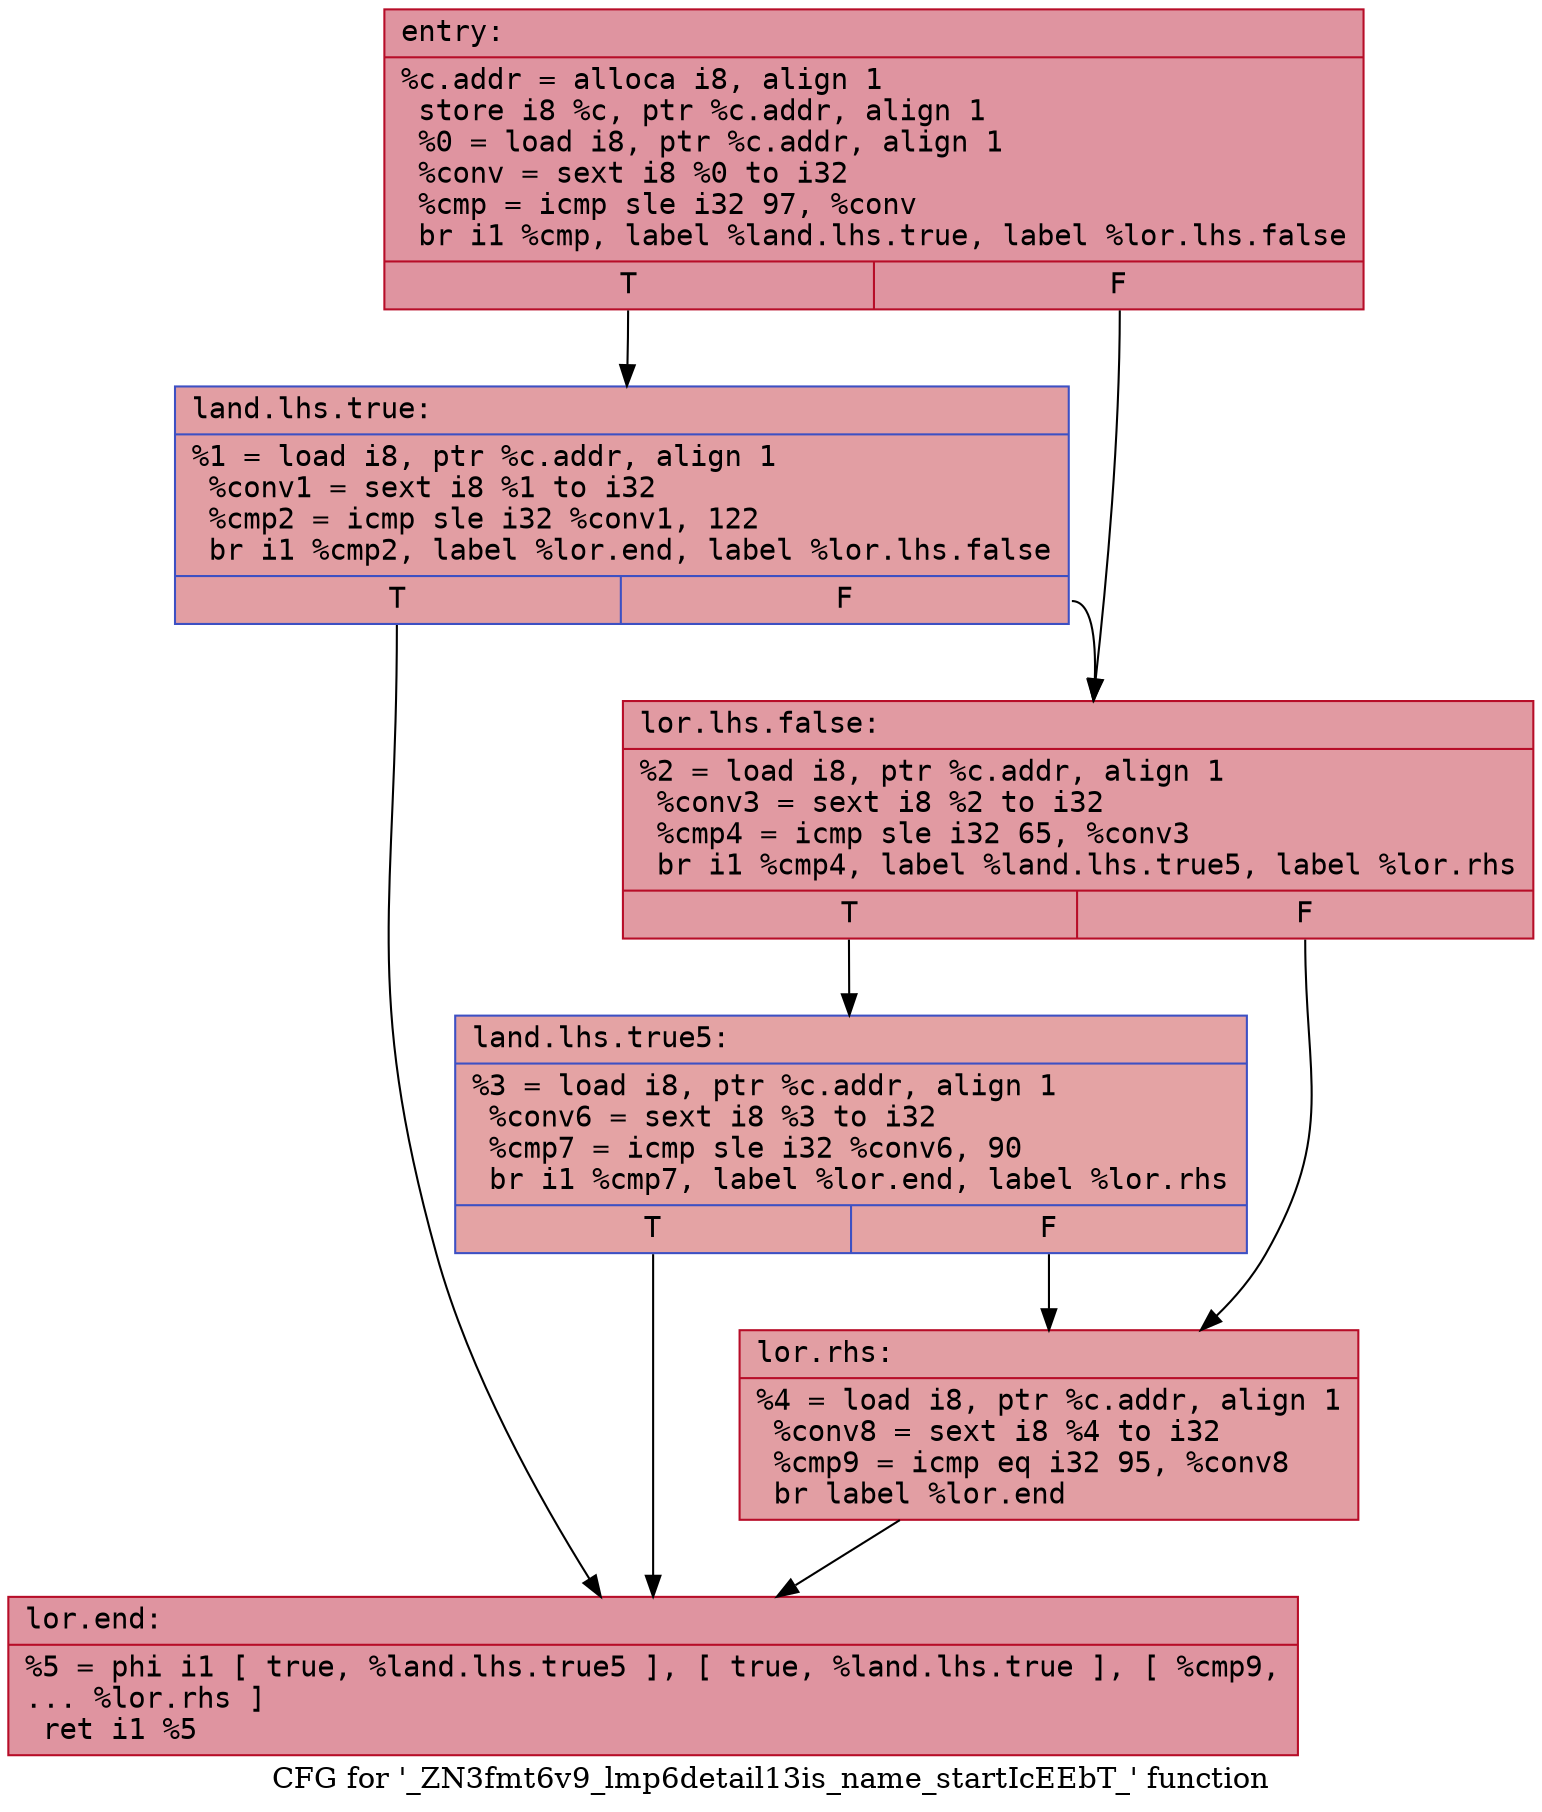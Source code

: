digraph "CFG for '_ZN3fmt6v9_lmp6detail13is_name_startIcEEbT_' function" {
	label="CFG for '_ZN3fmt6v9_lmp6detail13is_name_startIcEEbT_' function";

	Node0x556bfeacfc70 [shape=record,color="#b70d28ff", style=filled, fillcolor="#b70d2870" fontname="Courier",label="{entry:\l|  %c.addr = alloca i8, align 1\l  store i8 %c, ptr %c.addr, align 1\l  %0 = load i8, ptr %c.addr, align 1\l  %conv = sext i8 %0 to i32\l  %cmp = icmp sle i32 97, %conv\l  br i1 %cmp, label %land.lhs.true, label %lor.lhs.false\l|{<s0>T|<s1>F}}"];
	Node0x556bfeacfc70:s0 -> Node0x556bfeacff20[tooltip="entry -> land.lhs.true\nProbability 50.00%" ];
	Node0x556bfeacfc70:s1 -> Node0x556bfeacffa0[tooltip="entry -> lor.lhs.false\nProbability 50.00%" ];
	Node0x556bfeacff20 [shape=record,color="#3d50c3ff", style=filled, fillcolor="#be242e70" fontname="Courier",label="{land.lhs.true:\l|  %1 = load i8, ptr %c.addr, align 1\l  %conv1 = sext i8 %1 to i32\l  %cmp2 = icmp sle i32 %conv1, 122\l  br i1 %cmp2, label %lor.end, label %lor.lhs.false\l|{<s0>T|<s1>F}}"];
	Node0x556bfeacff20:s0 -> Node0x556bfead0290[tooltip="land.lhs.true -> lor.end\nProbability 50.00%" ];
	Node0x556bfeacff20:s1 -> Node0x556bfeacffa0[tooltip="land.lhs.true -> lor.lhs.false\nProbability 50.00%" ];
	Node0x556bfeacffa0 [shape=record,color="#b70d28ff", style=filled, fillcolor="#bb1b2c70" fontname="Courier",label="{lor.lhs.false:\l|  %2 = load i8, ptr %c.addr, align 1\l  %conv3 = sext i8 %2 to i32\l  %cmp4 = icmp sle i32 65, %conv3\l  br i1 %cmp4, label %land.lhs.true5, label %lor.rhs\l|{<s0>T|<s1>F}}"];
	Node0x556bfeacffa0:s0 -> Node0x556bfead0570[tooltip="lor.lhs.false -> land.lhs.true5\nProbability 50.00%" ];
	Node0x556bfeacffa0:s1 -> Node0x556bfead0790[tooltip="lor.lhs.false -> lor.rhs\nProbability 50.00%" ];
	Node0x556bfead0570 [shape=record,color="#3d50c3ff", style=filled, fillcolor="#c32e3170" fontname="Courier",label="{land.lhs.true5:\l|  %3 = load i8, ptr %c.addr, align 1\l  %conv6 = sext i8 %3 to i32\l  %cmp7 = icmp sle i32 %conv6, 90\l  br i1 %cmp7, label %lor.end, label %lor.rhs\l|{<s0>T|<s1>F}}"];
	Node0x556bfead0570:s0 -> Node0x556bfead0290[tooltip="land.lhs.true5 -> lor.end\nProbability 50.00%" ];
	Node0x556bfead0570:s1 -> Node0x556bfead0790[tooltip="land.lhs.true5 -> lor.rhs\nProbability 50.00%" ];
	Node0x556bfead0790 [shape=record,color="#b70d28ff", style=filled, fillcolor="#be242e70" fontname="Courier",label="{lor.rhs:\l|  %4 = load i8, ptr %c.addr, align 1\l  %conv8 = sext i8 %4 to i32\l  %cmp9 = icmp eq i32 95, %conv8\l  br label %lor.end\l}"];
	Node0x556bfead0790 -> Node0x556bfead0290[tooltip="lor.rhs -> lor.end\nProbability 100.00%" ];
	Node0x556bfead0290 [shape=record,color="#b70d28ff", style=filled, fillcolor="#b70d2870" fontname="Courier",label="{lor.end:\l|  %5 = phi i1 [ true, %land.lhs.true5 ], [ true, %land.lhs.true ], [ %cmp9,\l... %lor.rhs ]\l  ret i1 %5\l}"];
}
